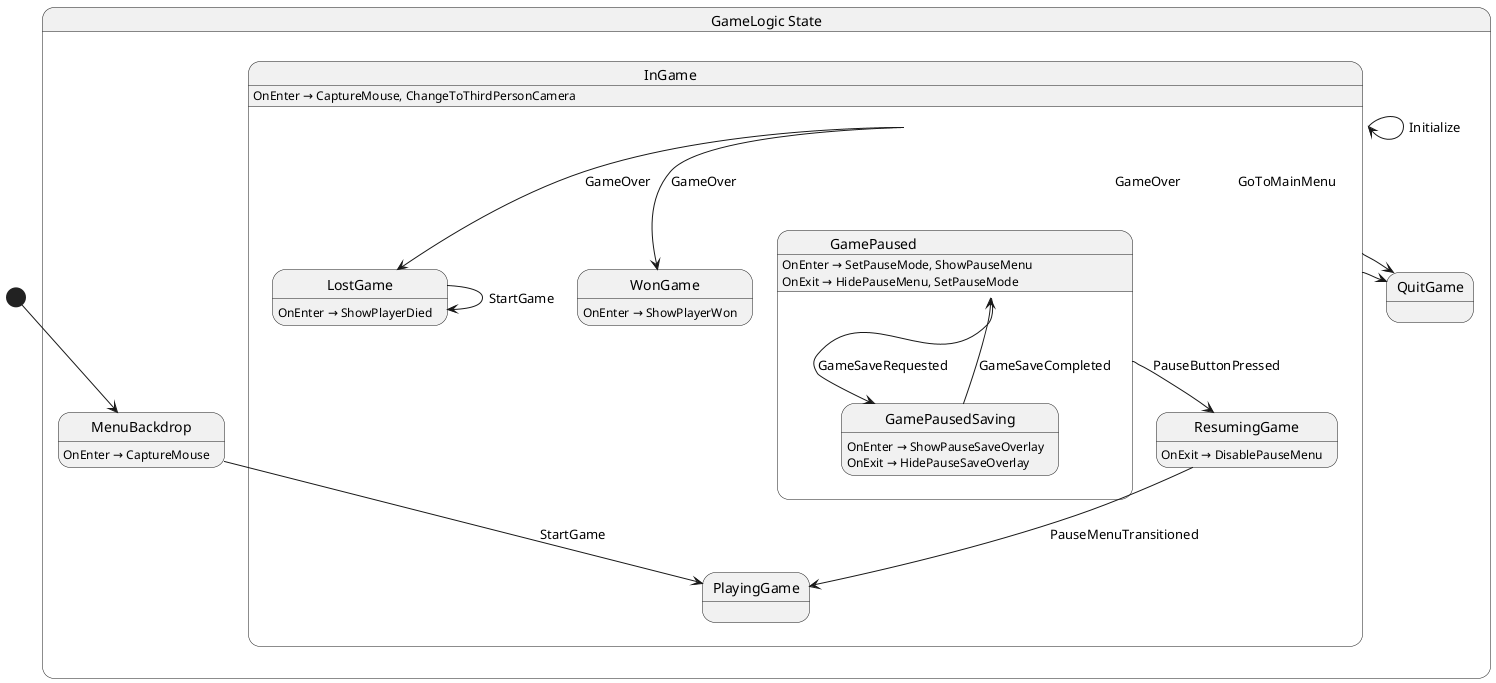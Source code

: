 @startuml GameLogic
state "GameLogic State" as GameDemo_GameLogic_State {
  state "InGame" as GameDemo_GameLogic_State_InGame {
    state "GamePaused" as GameDemo_GameLogic_State_GamePaused {
      state "GamePausedSaving" as GameDemo_GameLogic_State_GamePausedSaving {
        GameDemo_GameLogic_State_GamePausedSaving : OnEnter → ShowPauseSaveOverlay
        GameDemo_GameLogic_State_GamePausedSaving : OnExit → HidePauseSaveOverlay
      }
      GameDemo_GameLogic_State_GamePaused : OnEnter → SetPauseMode, ShowPauseMenu
      GameDemo_GameLogic_State_GamePaused : OnExit → HidePauseMenu, SetPauseMode
    }
    state "LostGame" as GameDemo_GameLogic_State_LostGame {
      GameDemo_GameLogic_State_LostGame : OnEnter → ShowPlayerDied
    }
    state "PlayingGame" as GameDemo_GameLogic_State_PlayingGame
    state "ResumingGame" as GameDemo_GameLogic_State_ResumingGame {
      GameDemo_GameLogic_State_ResumingGame : OnExit → DisablePauseMenu
    }
    state "WonGame" as GameDemo_GameLogic_State_WonGame {
      GameDemo_GameLogic_State_WonGame : OnEnter → ShowPlayerWon
    }
    GameDemo_GameLogic_State_InGame : OnEnter → CaptureMouse, ChangeToThirdPersonCamera
  }
  state "MenuBackdrop" as GameDemo_GameLogic_State_MenuBackdrop {
    GameDemo_GameLogic_State_MenuBackdrop : OnEnter → CaptureMouse
  }
  state "QuitGame" as GameDemo_GameLogic_State_QuitGame
}

GameDemo_GameLogic_State_GamePaused --> GameDemo_GameLogic_State_GamePausedSaving : GameSaveRequested
GameDemo_GameLogic_State_GamePaused --> GameDemo_GameLogic_State_ResumingGame : PauseButtonPressed
GameDemo_GameLogic_State_GamePausedSaving --> GameDemo_GameLogic_State_GamePaused : GameSaveCompleted
GameDemo_GameLogic_State_InGame --> GameDemo_GameLogic_State_InGame : Initialize
GameDemo_GameLogic_State_InGame --> GameDemo_GameLogic_State_LostGame : GameOver
GameDemo_GameLogic_State_InGame --> GameDemo_GameLogic_State_QuitGame : GameOver
GameDemo_GameLogic_State_InGame --> GameDemo_GameLogic_State_QuitGame : GoToMainMenu
GameDemo_GameLogic_State_InGame --> GameDemo_GameLogic_State_WonGame : GameOver
GameDemo_GameLogic_State_LostGame --> GameDemo_GameLogic_State_LostGame : StartGame
GameDemo_GameLogic_State_MenuBackdrop --> GameDemo_GameLogic_State_PlayingGame : StartGame
GameDemo_GameLogic_State_ResumingGame --> GameDemo_GameLogic_State_PlayingGame : PauseMenuTransitioned

[*] --> GameDemo_GameLogic_State_MenuBackdrop
@enduml